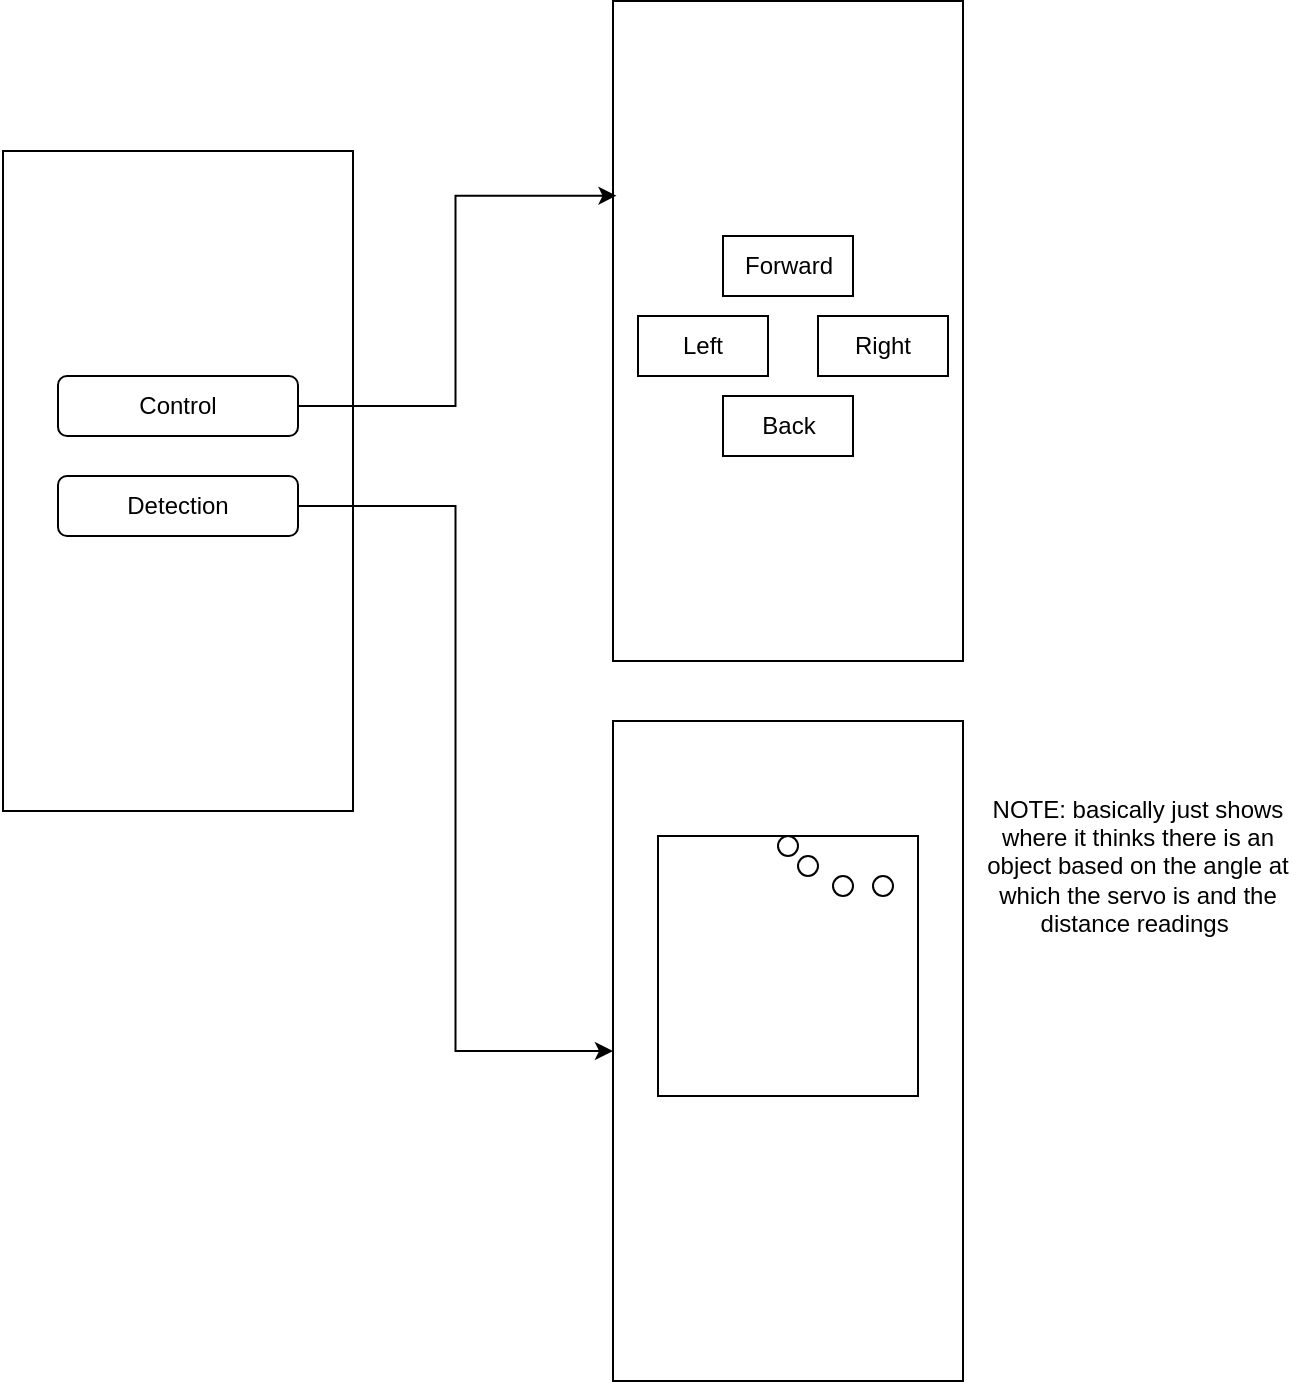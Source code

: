 <mxfile version="24.2.2" type="device">
  <diagram name="Page-1" id="Qz1ocVwz-1NTQvJ2N5UP">
    <mxGraphModel dx="1245" dy="716" grid="1" gridSize="10" guides="1" tooltips="1" connect="1" arrows="1" fold="1" page="1" pageScale="1" pageWidth="850" pageHeight="1100" math="0" shadow="0">
      <root>
        <mxCell id="0" />
        <mxCell id="1" parent="0" />
        <mxCell id="QR11kOaI_NWy_5Qdsa-k-2" value="" style="rounded=0;whiteSpace=wrap;html=1;rotation=90;" vertex="1" parent="1">
          <mxGeometry x="-35" y="155" width="330" height="175" as="geometry" />
        </mxCell>
        <mxCell id="QR11kOaI_NWy_5Qdsa-k-3" value="Control" style="rounded=1;whiteSpace=wrap;html=1;" vertex="1" parent="1">
          <mxGeometry x="70" y="190" width="120" height="30" as="geometry" />
        </mxCell>
        <mxCell id="QR11kOaI_NWy_5Qdsa-k-8" style="edgeStyle=orthogonalEdgeStyle;rounded=0;orthogonalLoop=1;jettySize=auto;html=1;entryX=0.5;entryY=1;entryDx=0;entryDy=0;" edge="1" parent="1" source="QR11kOaI_NWy_5Qdsa-k-4" target="QR11kOaI_NWy_5Qdsa-k-7">
          <mxGeometry relative="1" as="geometry" />
        </mxCell>
        <mxCell id="QR11kOaI_NWy_5Qdsa-k-4" value="Detection" style="rounded=1;whiteSpace=wrap;html=1;" vertex="1" parent="1">
          <mxGeometry x="70" y="240" width="120" height="30" as="geometry" />
        </mxCell>
        <mxCell id="QR11kOaI_NWy_5Qdsa-k-5" value="" style="rounded=0;whiteSpace=wrap;html=1;rotation=90;" vertex="1" parent="1">
          <mxGeometry x="270" y="80" width="330" height="175" as="geometry" />
        </mxCell>
        <mxCell id="QR11kOaI_NWy_5Qdsa-k-6" style="edgeStyle=orthogonalEdgeStyle;rounded=0;orthogonalLoop=1;jettySize=auto;html=1;entryX=0.295;entryY=0.99;entryDx=0;entryDy=0;entryPerimeter=0;" edge="1" parent="1" source="QR11kOaI_NWy_5Qdsa-k-3" target="QR11kOaI_NWy_5Qdsa-k-5">
          <mxGeometry relative="1" as="geometry" />
        </mxCell>
        <mxCell id="QR11kOaI_NWy_5Qdsa-k-7" value="" style="rounded=0;whiteSpace=wrap;html=1;rotation=90;" vertex="1" parent="1">
          <mxGeometry x="270" y="440" width="330" height="175" as="geometry" />
        </mxCell>
        <mxCell id="QR11kOaI_NWy_5Qdsa-k-9" value="Forward" style="rounded=0;whiteSpace=wrap;html=1;" vertex="1" parent="1">
          <mxGeometry x="402.5" y="120" width="65" height="30" as="geometry" />
        </mxCell>
        <mxCell id="QR11kOaI_NWy_5Qdsa-k-10" value="Back" style="rounded=0;whiteSpace=wrap;html=1;" vertex="1" parent="1">
          <mxGeometry x="402.5" y="200" width="65" height="30" as="geometry" />
        </mxCell>
        <mxCell id="QR11kOaI_NWy_5Qdsa-k-11" value="Left" style="rounded=0;whiteSpace=wrap;html=1;" vertex="1" parent="1">
          <mxGeometry x="360" y="160" width="65" height="30" as="geometry" />
        </mxCell>
        <mxCell id="QR11kOaI_NWy_5Qdsa-k-12" value="Right" style="rounded=0;whiteSpace=wrap;html=1;" vertex="1" parent="1">
          <mxGeometry x="450" y="160" width="65" height="30" as="geometry" />
        </mxCell>
        <mxCell id="QR11kOaI_NWy_5Qdsa-k-13" value="" style="whiteSpace=wrap;html=1;aspect=fixed;" vertex="1" parent="1">
          <mxGeometry x="370" y="420" width="130" height="130" as="geometry" />
        </mxCell>
        <mxCell id="QR11kOaI_NWy_5Qdsa-k-14" value="" style="ellipse;whiteSpace=wrap;html=1;aspect=fixed;" vertex="1" parent="1">
          <mxGeometry x="477.5" y="440" width="10" height="10" as="geometry" />
        </mxCell>
        <mxCell id="QR11kOaI_NWy_5Qdsa-k-15" value="" style="ellipse;whiteSpace=wrap;html=1;aspect=fixed;" vertex="1" parent="1">
          <mxGeometry x="457.5" y="440" width="10" height="10" as="geometry" />
        </mxCell>
        <mxCell id="QR11kOaI_NWy_5Qdsa-k-16" value="" style="ellipse;whiteSpace=wrap;html=1;aspect=fixed;" vertex="1" parent="1">
          <mxGeometry x="440" y="430" width="10" height="10" as="geometry" />
        </mxCell>
        <mxCell id="QR11kOaI_NWy_5Qdsa-k-17" value="" style="ellipse;whiteSpace=wrap;html=1;aspect=fixed;" vertex="1" parent="1">
          <mxGeometry x="430" y="420" width="10" height="10" as="geometry" />
        </mxCell>
        <mxCell id="QR11kOaI_NWy_5Qdsa-k-18" value="NOTE: basically just shows where it thinks there is an object based on the angle at which the servo is and the distance readings&amp;nbsp;" style="text;html=1;align=center;verticalAlign=middle;whiteSpace=wrap;rounded=0;" vertex="1" parent="1">
          <mxGeometry x="530" y="420" width="160" height="30" as="geometry" />
        </mxCell>
      </root>
    </mxGraphModel>
  </diagram>
</mxfile>
